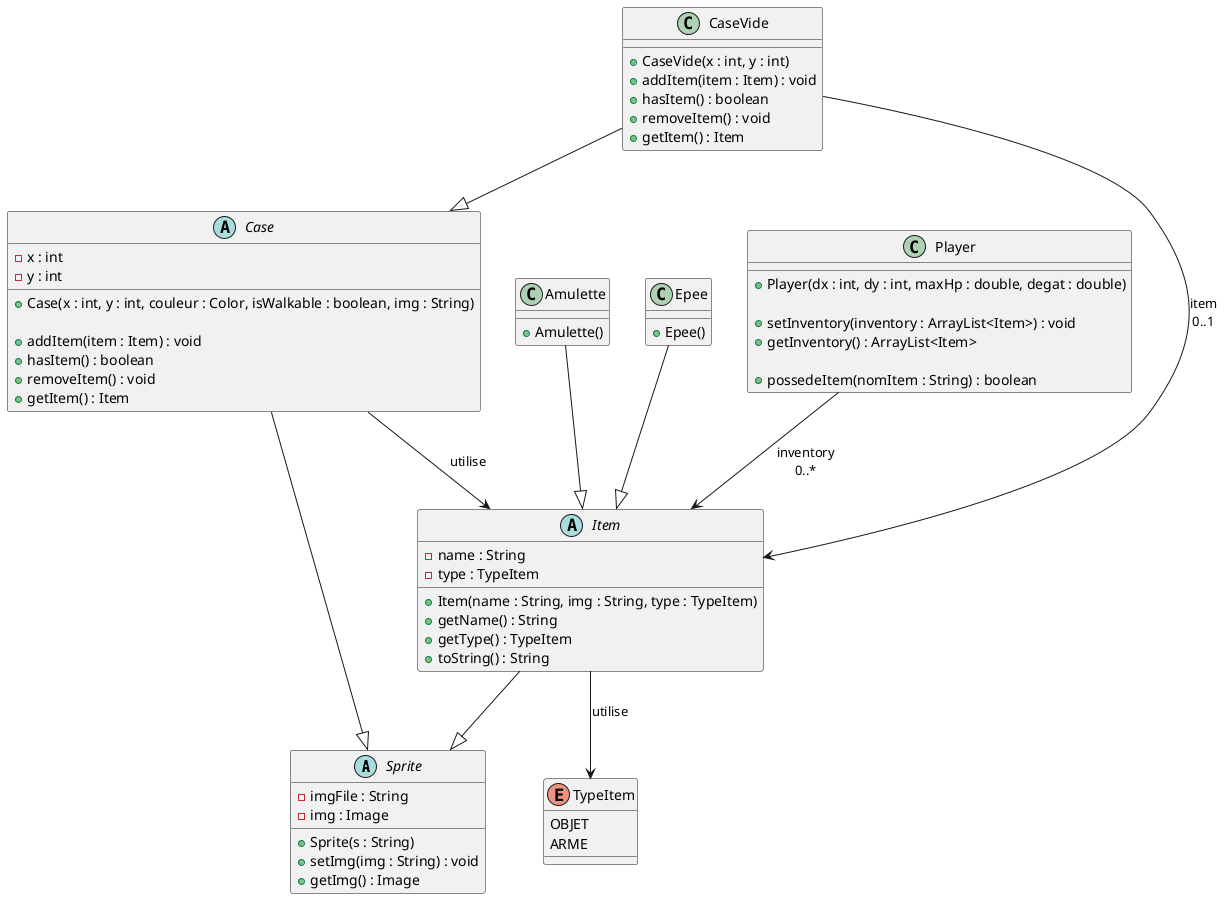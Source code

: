@startuml diagramme-classes-item

!define ABSTRACT class

abstract class Sprite {
  - imgFile : String
  - img : Image
  + Sprite(s : String)
  + setImg(img : String) : void
  + getImg() : Image
}

abstract class Item {
  - name : String
  - type : TypeItem
  + Item(name : String, img : String, type : TypeItem)
  + getName() : String
  + getType() : TypeItem
  + toString() : String
}

abstract class Case {
  - x : int
  - y : int
 
  + Case(x : int, y : int, couleur : Color, isWalkable : boolean, img : String)
  
  + addItem(item : Item) : void
  + hasItem() : boolean
  + removeItem() : void
  + getItem() : Item
}

enum TypeItem {
  OBJET
  ARME
}

class Amulette {
  + Amulette()
}

class Epee {
  + Epee()
}

class CaseVide {
  + CaseVide(x : int, y : int)
  + addItem(item : Item) : void
  + hasItem() : boolean
  + removeItem() : void
  + getItem() : Item
}

class Player {
  + Player(dx : int, dy : int, maxHp : double, degat : double)

  + setInventory(inventory : ArrayList<Item>) : void
  + getInventory() : ArrayList<Item>

  + possedeItem(nomItem : String) : boolean
}

Item --|> Sprite 
Case --|> Sprite
Amulette --|> Item 
Epee --|> Item 
CaseVide --|> Case

Item --> TypeItem : utilise
Case --> Item : utilise

Player --> Item : inventory\n0..*
CaseVide --> Item : item\n0..1

@enduml

